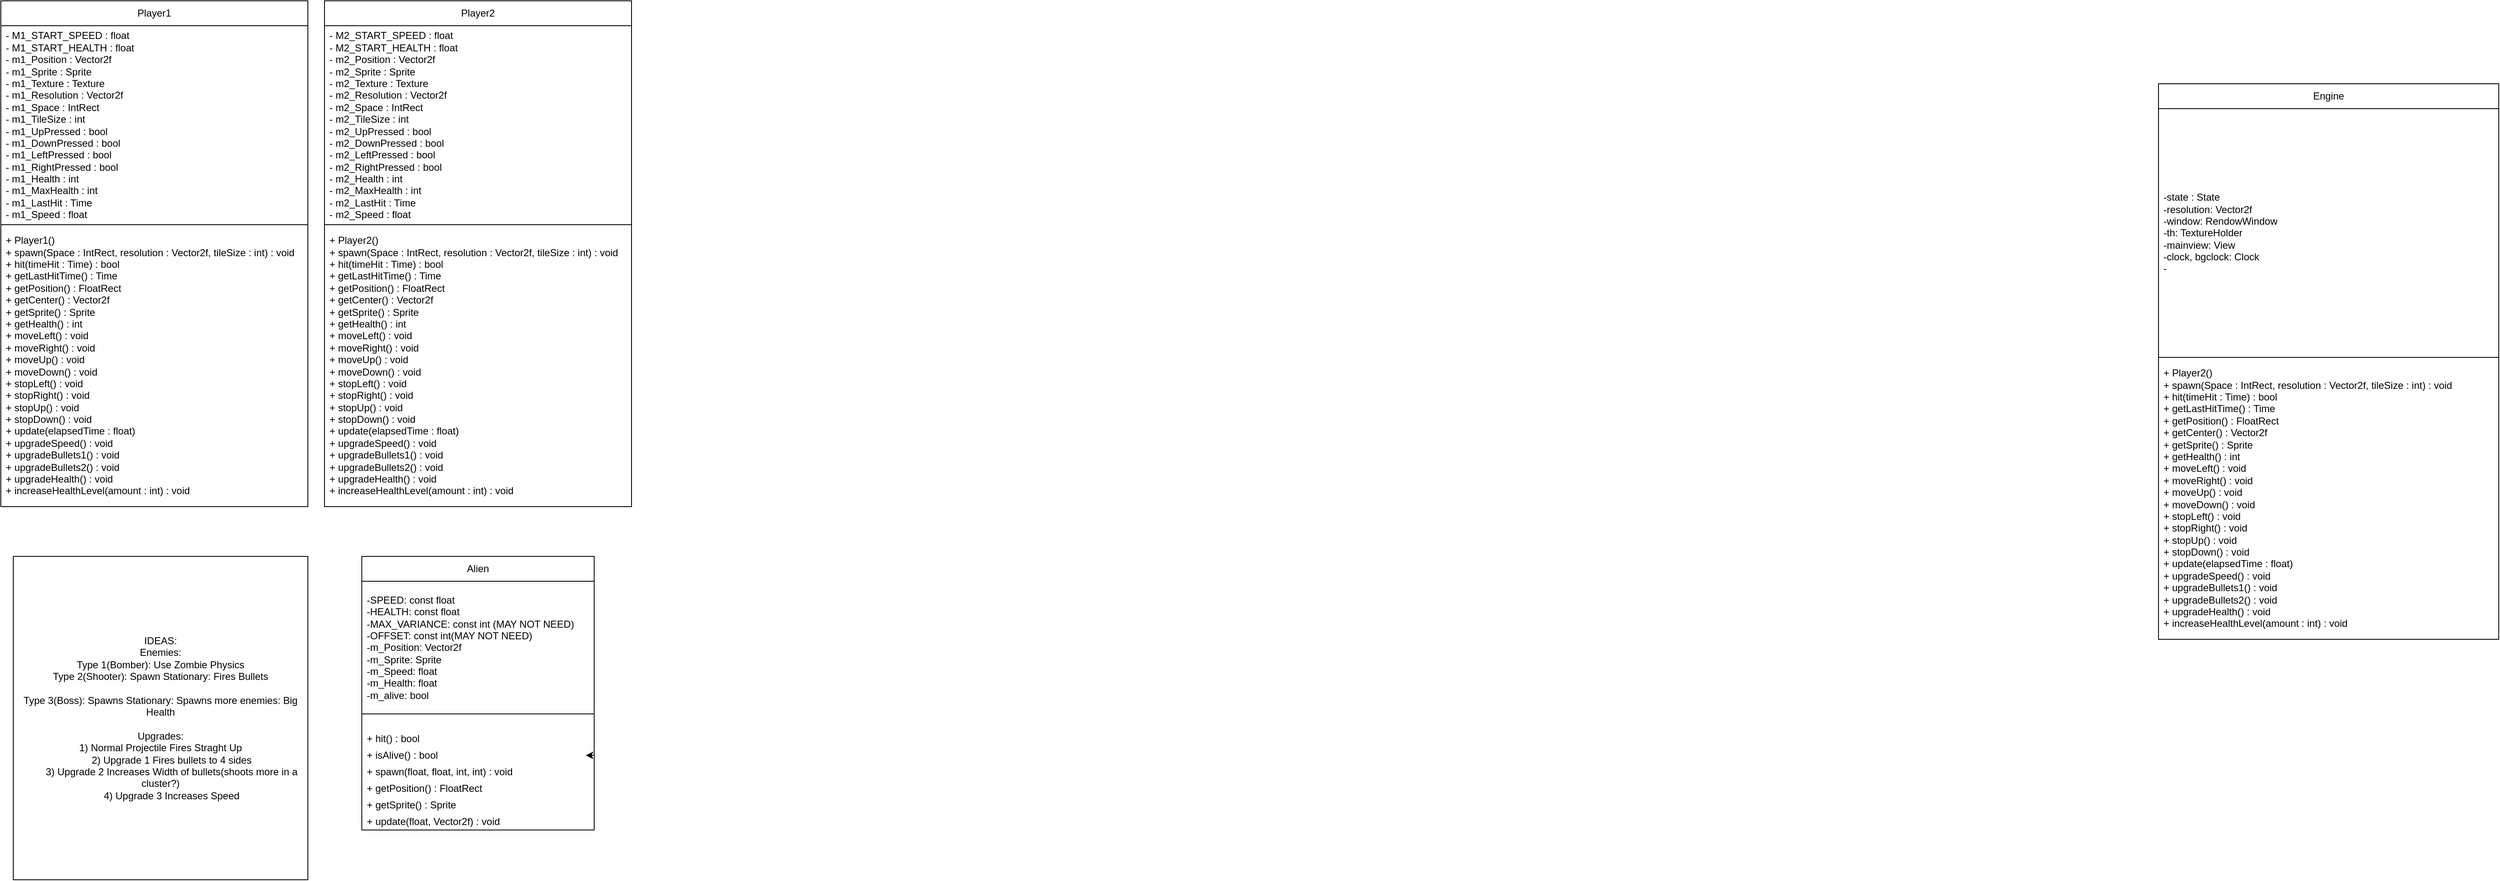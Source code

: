 <mxfile version="20.6.0" type="github">
  <diagram id="C5RBs43oDa-KdzZeNtuy" name="Page-1">
    <mxGraphModel dx="1422" dy="762" grid="1" gridSize="10" guides="1" tooltips="1" connect="1" arrows="1" fold="1" page="1" pageScale="1" pageWidth="3300" pageHeight="4681" math="0" shadow="0">
      <root>
        <mxCell id="WIyWlLk6GJQsqaUBKTNV-0" />
        <mxCell id="WIyWlLk6GJQsqaUBKTNV-1" parent="WIyWlLk6GJQsqaUBKTNV-0" />
        <mxCell id="9OKgFe4Zf76vUUmZSUTV-0" value="Player1" style="swimlane;fontStyle=0;childLayout=stackLayout;horizontal=1;startSize=30;horizontalStack=0;resizeParent=1;resizeParentMax=0;resizeLast=0;collapsible=1;marginBottom=0;whiteSpace=wrap;html=1;" parent="WIyWlLk6GJQsqaUBKTNV-1" vertex="1">
          <mxGeometry x="20" y="30" width="370" height="610" as="geometry" />
        </mxCell>
        <mxCell id="9OKgFe4Zf76vUUmZSUTV-9" value="- M1_START_SPEED : float&lt;br&gt;- M1_START_HEALTH : float&lt;br&gt;- m1_Position : Vector2f&lt;br&gt;- m1_Sprite : Sprite&lt;br&gt;- m1_Texture : Texture&lt;br&gt;- m1_Resolution : Vector2f&lt;br&gt;- m1_Space : IntRect&lt;br&gt;- m1_TileSize : int&lt;br&gt;- m1_UpPressed : bool&lt;br&gt;- m1_DownPressed : bool&lt;br&gt;- m1_LeftPressed : bool&lt;br&gt;- m1_RightPressed : bool&lt;br&gt;- m1_Health : int&lt;br&gt;- m1_MaxHealth : int&lt;br&gt;- m1_LastHit : Time&lt;br&gt;- m1_Speed : float" style="text;strokeColor=default;fillColor=none;align=left;verticalAlign=middle;spacingLeft=4;spacingRight=4;overflow=hidden;points=[[0,0.5],[1,0.5]];portConstraint=eastwest;rotatable=0;whiteSpace=wrap;html=1;" parent="9OKgFe4Zf76vUUmZSUTV-0" vertex="1">
          <mxGeometry y="30" width="370" height="240" as="geometry" />
        </mxCell>
        <mxCell id="9OKgFe4Zf76vUUmZSUTV-1" value="+ Player1()&lt;br&gt;+ spawn(Space : IntRect, resolution : Vector2f, tileSize : int) : void&lt;br&gt;+ hit(timeHit : Time) : bool&lt;br&gt;+ getLastHitTime() : Time&lt;br&gt;+ getPosition() : FloatRect&lt;br&gt;+ getCenter() : Vector2f&lt;br&gt;+ getSprite() : Sprite&lt;br&gt;+ getHealth() : int&lt;br&gt;+ moveLeft() : void&lt;br&gt;+ moveRight() : void&lt;br&gt;+ moveUp() : void&lt;br&gt;+ moveDown() : void&lt;br&gt;+ stopLeft() : void&lt;br&gt;+ stopRight() : void&lt;br&gt;+ stopUp() : void&lt;br&gt;+ stopDown() : void&lt;br&gt;+ update(elapsedTime : float)&lt;br&gt;+ upgradeSpeed() : void&lt;br&gt;+ upgradeBullets1() : void&lt;br&gt;+ upgradeBullets2() : void&lt;br&gt;+ upgradeHealth() : void&lt;br&gt;+ increaseHealthLevel(amount : int) : void&amp;nbsp;" style="text;strokeColor=none;fillColor=none;align=left;verticalAlign=middle;spacingLeft=4;spacingRight=4;overflow=hidden;points=[[0,0.5],[1,0.5]];portConstraint=eastwest;rotatable=0;whiteSpace=wrap;html=1;" parent="9OKgFe4Zf76vUUmZSUTV-0" vertex="1">
          <mxGeometry y="270" width="370" height="340" as="geometry" />
        </mxCell>
        <mxCell id="j7B_bJ2AB_xZnDSFL6e8-0" value="Alien" style="swimlane;fontStyle=0;childLayout=stackLayout;horizontal=1;startSize=30;horizontalStack=0;resizeParent=1;resizeParentMax=0;resizeLast=0;collapsible=1;marginBottom=0;whiteSpace=wrap;html=1;" parent="WIyWlLk6GJQsqaUBKTNV-1" vertex="1">
          <mxGeometry x="455" y="700" width="280" height="330" as="geometry" />
        </mxCell>
        <mxCell id="j7B_bJ2AB_xZnDSFL6e8-1" value="-SPEED: const float&lt;br&gt;-HEALTH: const float&lt;br&gt;-MAX_VARIANCE: const int (MAY NOT NEED)&lt;br&gt;-OFFSET: const int(MAY NOT NEED)&lt;br&gt;-m_Position: Vector2f&lt;br&gt;-m_Sprite: Sprite&lt;br&gt;-m_Speed: float&lt;br&gt;-m_Health: float&lt;br&gt;-m_alive: bool" style="text;strokeColor=default;fillColor=none;align=left;verticalAlign=middle;spacingLeft=4;spacingRight=4;overflow=hidden;points=[[0,0.5],[1,0.5]];portConstraint=eastwest;rotatable=0;whiteSpace=wrap;html=1;" parent="j7B_bJ2AB_xZnDSFL6e8-0" vertex="1">
          <mxGeometry y="30" width="280" height="160" as="geometry" />
        </mxCell>
        <mxCell id="j7B_bJ2AB_xZnDSFL6e8-32" value="" style="text;strokeColor=none;fillColor=none;align=left;verticalAlign=middle;spacingLeft=4;spacingRight=4;overflow=hidden;points=[[0,0.5],[1,0.5]];portConstraint=eastwest;rotatable=0;whiteSpace=wrap;html=1;" parent="j7B_bJ2AB_xZnDSFL6e8-0" vertex="1">
          <mxGeometry y="190" width="280" height="20" as="geometry" />
        </mxCell>
        <mxCell id="j7B_bJ2AB_xZnDSFL6e8-2" value="+ hit() : bool" style="text;strokeColor=none;fillColor=none;align=left;verticalAlign=middle;spacingLeft=4;spacingRight=4;overflow=hidden;points=[[0,0.5],[1,0.5]];portConstraint=eastwest;rotatable=0;whiteSpace=wrap;html=1;" parent="j7B_bJ2AB_xZnDSFL6e8-0" vertex="1">
          <mxGeometry y="210" width="280" height="20" as="geometry" />
        </mxCell>
        <mxCell id="j7B_bJ2AB_xZnDSFL6e8-3" value="+ isAlive() : bool" style="text;strokeColor=none;fillColor=none;align=left;verticalAlign=middle;spacingLeft=4;spacingRight=4;overflow=hidden;points=[[0,0.5],[1,0.5]];portConstraint=eastwest;rotatable=0;whiteSpace=wrap;html=1;" parent="j7B_bJ2AB_xZnDSFL6e8-0" vertex="1">
          <mxGeometry y="230" width="280" height="20" as="geometry" />
        </mxCell>
        <mxCell id="j7B_bJ2AB_xZnDSFL6e8-4" value="+ spawn(float, float, int, int) : void" style="text;strokeColor=none;fillColor=none;align=left;verticalAlign=middle;spacingLeft=4;spacingRight=4;overflow=hidden;points=[[0,0.5],[1,0.5]];portConstraint=eastwest;rotatable=0;whiteSpace=wrap;html=1;" parent="j7B_bJ2AB_xZnDSFL6e8-0" vertex="1">
          <mxGeometry y="250" width="280" height="20" as="geometry" />
        </mxCell>
        <mxCell id="j7B_bJ2AB_xZnDSFL6e8-5" value="+ getPosition() : FloatRect" style="text;strokeColor=none;fillColor=none;align=left;verticalAlign=middle;spacingLeft=4;spacingRight=4;overflow=hidden;points=[[0,0.5],[1,0.5]];portConstraint=eastwest;rotatable=0;whiteSpace=wrap;html=1;" parent="j7B_bJ2AB_xZnDSFL6e8-0" vertex="1">
          <mxGeometry y="270" width="280" height="20" as="geometry" />
        </mxCell>
        <mxCell id="j7B_bJ2AB_xZnDSFL6e8-6" value="+ getSprite() : Sprite" style="text;strokeColor=none;fillColor=none;align=left;verticalAlign=middle;spacingLeft=4;spacingRight=4;overflow=hidden;points=[[0,0.5],[1,0.5]];portConstraint=eastwest;rotatable=0;whiteSpace=wrap;html=1;" parent="j7B_bJ2AB_xZnDSFL6e8-0" vertex="1">
          <mxGeometry y="290" width="280" height="20" as="geometry" />
        </mxCell>
        <mxCell id="j7B_bJ2AB_xZnDSFL6e8-7" value="+ update(float, Vector2f) : void" style="text;strokeColor=none;fillColor=none;align=left;verticalAlign=middle;spacingLeft=4;spacingRight=4;overflow=hidden;points=[[0,0.5],[1,0.5]];portConstraint=eastwest;rotatable=0;whiteSpace=wrap;html=1;" parent="j7B_bJ2AB_xZnDSFL6e8-0" vertex="1">
          <mxGeometry y="310" width="280" height="20" as="geometry" />
        </mxCell>
        <mxCell id="j7B_bJ2AB_xZnDSFL6e8-12" style="edgeStyle=orthogonalEdgeStyle;rounded=0;orthogonalLoop=1;jettySize=auto;html=1;exitX=1;exitY=0.5;exitDx=0;exitDy=0;entryX=0.964;entryY=0.5;entryDx=0;entryDy=0;entryPerimeter=0;" parent="j7B_bJ2AB_xZnDSFL6e8-0" source="j7B_bJ2AB_xZnDSFL6e8-3" target="j7B_bJ2AB_xZnDSFL6e8-3" edge="1">
          <mxGeometry relative="1" as="geometry" />
        </mxCell>
        <mxCell id="9OKgFe4Zf76vUUmZSUTV-14" value="Player2" style="swimlane;fontStyle=0;childLayout=stackLayout;horizontal=1;startSize=30;horizontalStack=0;resizeParent=1;resizeParentMax=0;resizeLast=0;collapsible=1;marginBottom=0;whiteSpace=wrap;html=1;" parent="WIyWlLk6GJQsqaUBKTNV-1" vertex="1">
          <mxGeometry x="410" y="30" width="370" height="610" as="geometry" />
        </mxCell>
        <mxCell id="9OKgFe4Zf76vUUmZSUTV-15" value="- M2_START_SPEED : float&lt;br&gt;- M2_START_HEALTH : float&lt;br&gt;- m2_Position : Vector2f&lt;br&gt;- m2_Sprite : Sprite&lt;br&gt;- m2_Texture : Texture&lt;br&gt;- m2_Resolution : Vector2f&lt;br&gt;- m2_Space : IntRect&lt;br&gt;- m2_TileSize : int&lt;br&gt;- m2_UpPressed : bool&lt;br&gt;- m2_DownPressed : bool&lt;br&gt;- m2_LeftPressed : bool&lt;br&gt;- m2_RightPressed : bool&lt;br&gt;- m2_Health : int&lt;br&gt;- m2_MaxHealth : int&lt;br&gt;- m2_LastHit : Time&lt;br&gt;- m2_Speed : float" style="text;strokeColor=default;fillColor=none;align=left;verticalAlign=middle;spacingLeft=4;spacingRight=4;overflow=hidden;points=[[0,0.5],[1,0.5]];portConstraint=eastwest;rotatable=0;whiteSpace=wrap;html=1;" parent="9OKgFe4Zf76vUUmZSUTV-14" vertex="1">
          <mxGeometry y="30" width="370" height="240" as="geometry" />
        </mxCell>
        <mxCell id="9OKgFe4Zf76vUUmZSUTV-16" value="+ Player2()&lt;br&gt;+ spawn(Space : IntRect, resolution : Vector2f, tileSize : int) : void&lt;br&gt;+ hit(timeHit : Time) : bool&lt;br&gt;+ getLastHitTime() : Time&lt;br&gt;+ getPosition() : FloatRect&lt;br&gt;+ getCenter() : Vector2f&lt;br&gt;+ getSprite() : Sprite&lt;br&gt;+ getHealth() : int&lt;br&gt;+ moveLeft() : void&lt;br&gt;+ moveRight() : void&lt;br&gt;+ moveUp() : void&lt;br&gt;+ moveDown() : void&lt;br&gt;+ stopLeft() : void&lt;br&gt;+ stopRight() : void&lt;br&gt;+ stopUp() : void&lt;br&gt;+ stopDown() : void&lt;br&gt;+ update(elapsedTime : float)&lt;br&gt;+ upgradeSpeed() : void&lt;br&gt;+ upgradeBullets1() : void&lt;br&gt;+ upgradeBullets2() : void&lt;br&gt;+ upgradeHealth() : void&lt;br&gt;+ increaseHealthLevel(amount : int) : void&amp;nbsp;" style="text;strokeColor=none;fillColor=none;align=left;verticalAlign=middle;spacingLeft=4;spacingRight=4;overflow=hidden;points=[[0,0.5],[1,0.5]];portConstraint=eastwest;rotatable=0;whiteSpace=wrap;html=1;" parent="9OKgFe4Zf76vUUmZSUTV-14" vertex="1">
          <mxGeometry y="270" width="370" height="340" as="geometry" />
        </mxCell>
        <mxCell id="VuMtxcD2O4Nq4D9HDys2-1" value="&lt;div&gt;IDEAS:&lt;/div&gt;&lt;div&gt;Enemies:&lt;/div&gt;&lt;div&gt;Type 1(Bomber): Use Zombie Physics&lt;/div&gt;&lt;div&gt;Type 2(Shooter): Spawn Stationary: Fires Bullets&lt;/div&gt;&lt;div&gt;&lt;br&gt;&lt;/div&gt;&lt;div&gt;Type 3(Boss): Spawns Stationary: Spawns more enemies: Big Health&lt;/div&gt;&lt;div&gt;&lt;br&gt;&lt;/div&gt;&lt;div&gt;Upgrades:&lt;/div&gt;&lt;div&gt;&lt;span style=&quot;&quot;&gt; &lt;/span&gt;1) Normal Projectile Fires Straght Up&lt;/div&gt;&lt;div&gt;&amp;nbsp; &amp;nbsp; &amp;nbsp; &amp;nbsp; 2) Upgrade 1 Fires bullets to 4 sides&lt;/div&gt;&lt;div&gt;&amp;nbsp; &amp;nbsp; &amp;nbsp; &amp;nbsp; 3) Upgrade 2 Increases Width of bullets(shoots more in a cluster?)&lt;/div&gt;&lt;div&gt;&amp;nbsp; &amp;nbsp; &amp;nbsp; &amp;nbsp; 4) Upgrade 3 Increases Speed&lt;/div&gt;" style="text;html=1;strokeColor=default;fillColor=none;align=center;verticalAlign=middle;whiteSpace=wrap;rounded=0;" parent="WIyWlLk6GJQsqaUBKTNV-1" vertex="1">
          <mxGeometry x="35" y="700" width="355" height="390" as="geometry" />
        </mxCell>
        <mxCell id="20aHIjQe2XRaqQibW8M--0" value="Engine" style="swimlane;fontStyle=0;childLayout=stackLayout;horizontal=1;startSize=30;horizontalStack=0;resizeParent=1;resizeParentMax=0;resizeLast=0;collapsible=1;marginBottom=0;whiteSpace=wrap;html=1;" vertex="1" parent="WIyWlLk6GJQsqaUBKTNV-1">
          <mxGeometry x="2620" y="130" width="410" height="670" as="geometry" />
        </mxCell>
        <mxCell id="20aHIjQe2XRaqQibW8M--1" value="-state : State&lt;br&gt;-resolution: Vector2f&lt;br&gt;-window: RendowWindow&lt;br&gt;-th: TextureHolder&lt;br&gt;-mainview: View&lt;br&gt;-clock, bgclock: Clock&lt;br&gt;-" style="text;strokeColor=default;fillColor=none;align=left;verticalAlign=middle;spacingLeft=4;spacingRight=4;overflow=hidden;points=[[0,0.5],[1,0.5]];portConstraint=eastwest;rotatable=0;whiteSpace=wrap;html=1;" vertex="1" parent="20aHIjQe2XRaqQibW8M--0">
          <mxGeometry y="30" width="410" height="300" as="geometry" />
        </mxCell>
        <mxCell id="20aHIjQe2XRaqQibW8M--2" value="+ Player2()&lt;br&gt;+ spawn(Space : IntRect, resolution : Vector2f, tileSize : int) : void&lt;br&gt;+ hit(timeHit : Time) : bool&lt;br&gt;+ getLastHitTime() : Time&lt;br&gt;+ getPosition() : FloatRect&lt;br&gt;+ getCenter() : Vector2f&lt;br&gt;+ getSprite() : Sprite&lt;br&gt;+ getHealth() : int&lt;br&gt;+ moveLeft() : void&lt;br&gt;+ moveRight() : void&lt;br&gt;+ moveUp() : void&lt;br&gt;+ moveDown() : void&lt;br&gt;+ stopLeft() : void&lt;br&gt;+ stopRight() : void&lt;br&gt;+ stopUp() : void&lt;br&gt;+ stopDown() : void&lt;br&gt;+ update(elapsedTime : float)&lt;br&gt;+ upgradeSpeed() : void&lt;br&gt;+ upgradeBullets1() : void&lt;br&gt;+ upgradeBullets2() : void&lt;br&gt;+ upgradeHealth() : void&lt;br&gt;+ increaseHealthLevel(amount : int) : void&amp;nbsp;" style="text;strokeColor=none;fillColor=none;align=left;verticalAlign=middle;spacingLeft=4;spacingRight=4;overflow=hidden;points=[[0,0.5],[1,0.5]];portConstraint=eastwest;rotatable=0;whiteSpace=wrap;html=1;" vertex="1" parent="20aHIjQe2XRaqQibW8M--0">
          <mxGeometry y="330" width="410" height="340" as="geometry" />
        </mxCell>
      </root>
    </mxGraphModel>
  </diagram>
</mxfile>
